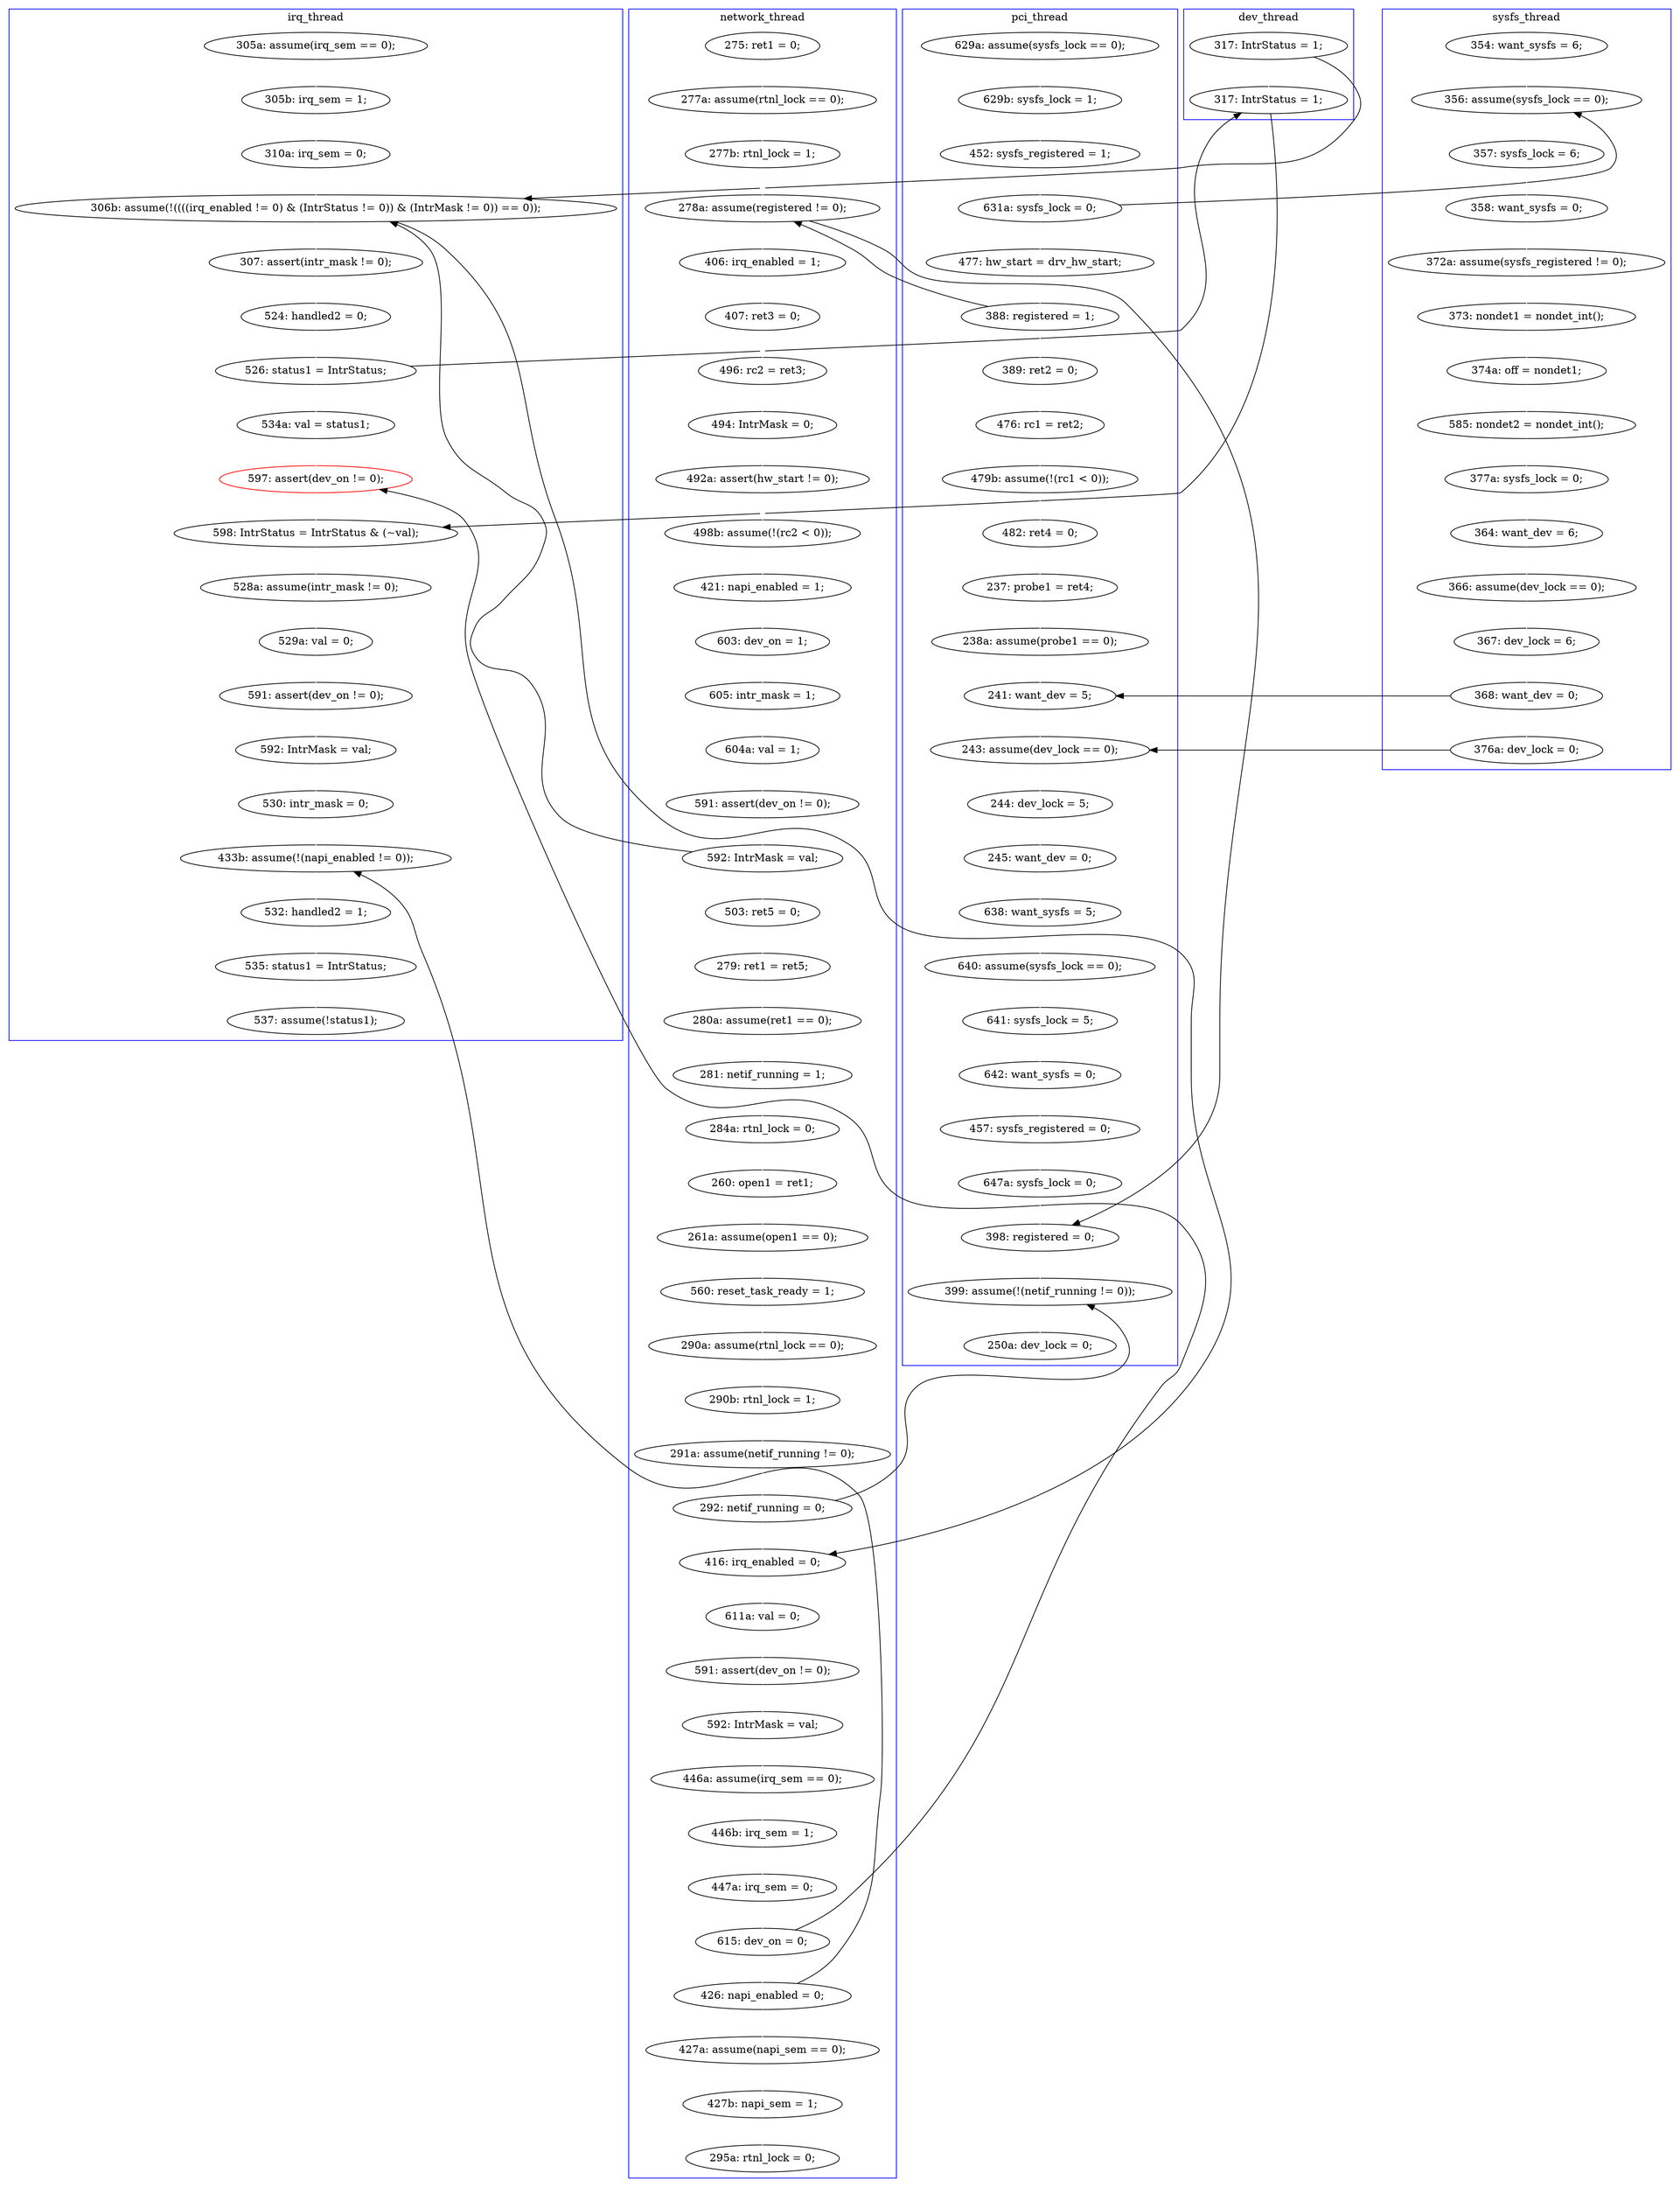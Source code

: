 digraph Counterexample {
	125 -> 126 [color = white, style = solid]
	215 -> 216 [color = white, style = solid]
	126 -> 129 [color = white, style = solid]
	104 -> 111 [color = white, style = solid]
	165 -> 166 [color = white, style = solid]
	194 -> 222 [color = black, style = solid, constraint = false]
	110 -> 183 [color = white, style = solid]
	230 -> 231 [color = white, style = solid]
	50 -> 54 [color = white, style = solid]
	114 -> 117 [color = white, style = solid]
	29 -> 32 [color = white, style = solid]
	71 -> 88 [color = white, style = solid]
	216 -> 218 [color = white, style = solid]
	89 -> 106 [color = white, style = solid]
	80 -> 206 [color = white, style = solid]
	218 -> 222 [color = white, style = solid]
	133 -> 134 [color = white, style = solid]
	111 -> 112 [color = white, style = solid]
	168 -> 208 [color = white, style = solid]
	160 -> 174 [color = white, style = solid]
	60 -> 145 [color = white, style = solid]
	134 -> 135 [color = white, style = solid]
	122 -> 123 [color = white, style = solid]
	35 -> 71 [color = white, style = solid]
	151 -> 152 [color = white, style = solid]
	222 -> 224 [color = white, style = solid]
	103 -> 104 [color = white, style = solid]
	136 -> 139 [color = white, style = solid]
	28 -> 29 [color = white, style = solid]
	158 -> 165 [color = white, style = solid]
	93 -> 102 [color = white, style = solid]
	59 -> 60 [color = white, style = solid]
	227 -> 251 [color = white, style = solid]
	80 -> 145 [color = black, style = solid, constraint = false]
	130 -> 133 [color = white, style = solid]
	208 -> 209 [color = white, style = solid]
	233 -> 237 [color = white, style = solid]
	65 -> 68 [color = white, style = solid]
	224 -> 227 [color = white, style = solid]
	181 -> 182 [color = white, style = solid]
	148 -> 149 [color = white, style = solid]
	195 -> 196 [color = white, style = solid]
	47 -> 48 [color = white, style = solid]
	152 -> 160 [color = white, style = solid]
	174 -> 176 [color = white, style = solid]
	213 -> 215 [color = white, style = solid]
	231 -> 232 [color = white, style = solid]
	83 -> 84 [color = white, style = solid]
	139 -> 143 [color = white, style = solid]
	202 -> 203 [color = white, style = solid]
	182 -> 187 [color = white, style = solid]
	145 -> 158 [color = white, style = solid]
	55 -> 56 [color = white, style = solid]
	135 -> 136 [color = white, style = solid]
	68 -> 77 [color = white, style = solid]
	232 -> 233 [color = white, style = solid]
	193 -> 202 [color = white, style = solid]
	93 -> 243 [color = black, style = solid, constraint = false]
	54 -> 55 [color = white, style = solid]
	88 -> 93 [color = black, style = solid, constraint = false]
	63 -> 90 [color = white, style = solid]
	209 -> 212 [color = white, style = solid]
	186 -> 193 [color = white, style = solid]
	206 -> 209 [color = black, style = solid, constraint = false]
	194 -> 195 [color = white, style = solid]
	35 -> 48 [color = black, style = solid, constraint = false]
	177 -> 181 [color = white, style = solid]
	32 -> 35 [color = white, style = solid]
	143 -> 148 [color = white, style = solid]
	183 -> 186 [color = white, style = solid]
	112 -> 114 [color = white, style = solid]
	176 -> 177 [color = white, style = solid]
	204 -> 230 [color = white, style = solid]
	84 -> 156 [color = white, style = solid]
	166 -> 206 [color = black, style = solid, constraint = false]
	126 -> 145 [color = black, style = solid, constraint = false]
	129 -> 130 [color = white, style = solid]
	82 -> 83 [color = white, style = solid]
	196 -> 199 [color = white, style = solid]
	243 -> 244 [color = white, style = solid]
	149 -> 151 [color = white, style = solid]
	189 -> 208 [color = black, style = solid, constraint = false]
	106 -> 109 [color = white, style = solid]
	117 -> 121 [color = white, style = solid]
	212 -> 213 [color = white, style = solid]
	88 -> 89 [color = white, style = solid]
	102 -> 103 [color = white, style = solid]
	152 -> 244 [color = black, style = solid, constraint = false]
	121 -> 122 [color = white, style = solid]
	77 -> 82 [color = white, style = solid]
	91 -> 93 [color = white, style = solid]
	156 -> 202 [color = black, style = solid, constraint = false]
	123 -> 125 [color = white, style = solid]
	239 -> 243 [color = white, style = solid]
	58 -> 59 [color = white, style = solid]
	189 -> 194 [color = white, style = solid]
	237 -> 239 [color = white, style = solid]
	48 -> 49 [color = white, style = solid]
	187 -> 189 [color = white, style = solid]
	166 -> 168 [color = white, style = solid]
	244 -> 247 [color = white, style = solid]
	56 -> 65 [color = white, style = solid]
	145 -> 160 [color = black, style = solid, constraint = false]
	109 -> 110 [color = white, style = solid]
	84 -> 193 [color = black, style = solid, constraint = false]
	90 -> 91 [color = white, style = solid]
	49 -> 50 [color = white, style = solid]
	203 -> 204 [color = white, style = solid]
	subgraph cluster7 {
		label = dev_thread
		color = blue
		80  [label = "317: IntrStatus = 1;"]
		206  [label = "317: IntrStatus = 1;"]
	}
	subgraph cluster6 {
		label = sysfs_thread
		color = blue
		47  [label = "354: want_sysfs = 6;"]
		49  [label = "357: sysfs_lock = 6;"]
		65  [label = "585: nondet2 = nondet_int();"]
		54  [label = "372a: assume(sysfs_registered != 0);"]
		83  [label = "367: dev_lock = 6;"]
		68  [label = "377a: sysfs_lock = 0;"]
		84  [label = "368: want_dev = 0;"]
		50  [label = "358: want_sysfs = 0;"]
		55  [label = "373: nondet1 = nondet_int();"]
		156  [label = "376a: dev_lock = 0;"]
		82  [label = "366: assume(dev_lock == 0);"]
		56  [label = "374a: off = nondet1;"]
		48  [label = "356: assume(sysfs_lock == 0);"]
		77  [label = "364: want_dev = 6;"]
	}
	subgraph cluster1 {
		label = pci_thread
		color = blue
		244  [label = "399: assume(!(netif_running != 0));"]
		109  [label = "479b: assume(!(rc1 < 0));"]
		230  [label = "638: want_sysfs = 5;"]
		233  [label = "642: want_sysfs = 0;"]
		35  [label = "631a: sysfs_lock = 0;"]
		28  [label = "629a: assume(sysfs_lock == 0);"]
		32  [label = "452: sysfs_registered = 1;"]
		232  [label = "641: sysfs_lock = 5;"]
		88  [label = "388: registered = 1;"]
		243  [label = "398: registered = 0;"]
		186  [label = "238a: assume(probe1 == 0);"]
		106  [label = "476: rc1 = ret2;"]
		247  [label = "250a: dev_lock = 0;"]
		203  [label = "244: dev_lock = 5;"]
		71  [label = "477: hw_start = drv_hw_start;"]
		231  [label = "640: assume(sysfs_lock == 0);"]
		237  [label = "457: sysfs_registered = 0;"]
		202  [label = "243: assume(dev_lock == 0);"]
		29  [label = "629b: sysfs_lock = 1;"]
		110  [label = "482: ret4 = 0;"]
		193  [label = "241: want_dev = 5;"]
		183  [label = "237: probe1 = ret4;"]
		239  [label = "647a: sysfs_lock = 0;"]
		89  [label = "389: ret2 = 0;"]
		204  [label = "245: want_dev = 0;"]
	}
	subgraph cluster2 {
		label = network_thread
		color = blue
		90  [label = "277a: assume(rtnl_lock == 0);"]
		177  [label = "592: IntrMask = val;"]
		114  [label = "498b: assume(!(rc2 < 0));"]
		63  [label = "275: ret1 = 0;"]
		148  [label = "290a: assume(rtnl_lock == 0);"]
		149  [label = "290b: rtnl_lock = 1;"]
		123  [label = "604a: val = 1;"]
		182  [label = "446b: irq_sem = 1;"]
		196  [label = "427b: napi_sem = 1;"]
		152  [label = "292: netif_running = 0;"]
		126  [label = "592: IntrMask = val;"]
		134  [label = "281: netif_running = 1;"]
		104  [label = "496: rc2 = ret3;"]
		176  [label = "591: assert(dev_on != 0);"]
		130  [label = "279: ret1 = ret5;"]
		133  [label = "280a: assume(ret1 == 0);"]
		194  [label = "426: napi_enabled = 0;"]
		189  [label = "615: dev_on = 0;"]
		195  [label = "427a: assume(napi_sem == 0);"]
		143  [label = "560: reset_task_ready = 1;"]
		102  [label = "406: irq_enabled = 1;"]
		139  [label = "261a: assume(open1 == 0);"]
		187  [label = "447a: irq_sem = 0;"]
		122  [label = "605: intr_mask = 1;"]
		136  [label = "260: open1 = ret1;"]
		135  [label = "284a: rtnl_lock = 0;"]
		125  [label = "591: assert(dev_on != 0);"]
		174  [label = "611a: val = 0;"]
		111  [label = "494: IntrMask = 0;"]
		91  [label = "277b: rtnl_lock = 1;"]
		129  [label = "503: ret5 = 0;"]
		199  [label = "295a: rtnl_lock = 0;"]
		103  [label = "407: ret3 = 0;"]
		117  [label = "421: napi_enabled = 1;"]
		151  [label = "291a: assume(netif_running != 0);"]
		160  [label = "416: irq_enabled = 0;"]
		121  [label = "603: dev_on = 1;"]
		112  [label = "492a: assert(hw_start != 0);"]
		181  [label = "446a: assume(irq_sem == 0);"]
		93  [label = "278a: assume(registered != 0);"]
	}
	subgraph cluster3 {
		label = irq_thread
		color = blue
		222  [label = "433b: assume(!(napi_enabled != 0));"]
		60  [label = "310a: irq_sem = 0;"]
		165  [label = "524: handled2 = 0;"]
		168  [label = "534a: val = status1;"]
		213  [label = "529a: val = 0;"]
		58  [label = "305a: assume(irq_sem == 0);"]
		166  [label = "526: status1 = IntrStatus;"]
		145  [label = "306b: assume(!((((irq_enabled != 0) & (IntrStatus != 0)) & (IntrMask != 0)) == 0));"]
		218  [label = "530: intr_mask = 0;"]
		208  [label = "597: assert(dev_on != 0);", color = red]
		216  [label = "592: IntrMask = val;"]
		158  [label = "307: assert(intr_mask != 0);"]
		215  [label = "591: assert(dev_on != 0);"]
		227  [label = "535: status1 = IntrStatus;"]
		251  [label = "537: assume(!status1);"]
		59  [label = "305b: irq_sem = 1;"]
		212  [label = "528a: assume(intr_mask != 0);"]
		224  [label = "532: handled2 = 1;"]
		209  [label = "598: IntrStatus = IntrStatus & (~val);"]
	}
}